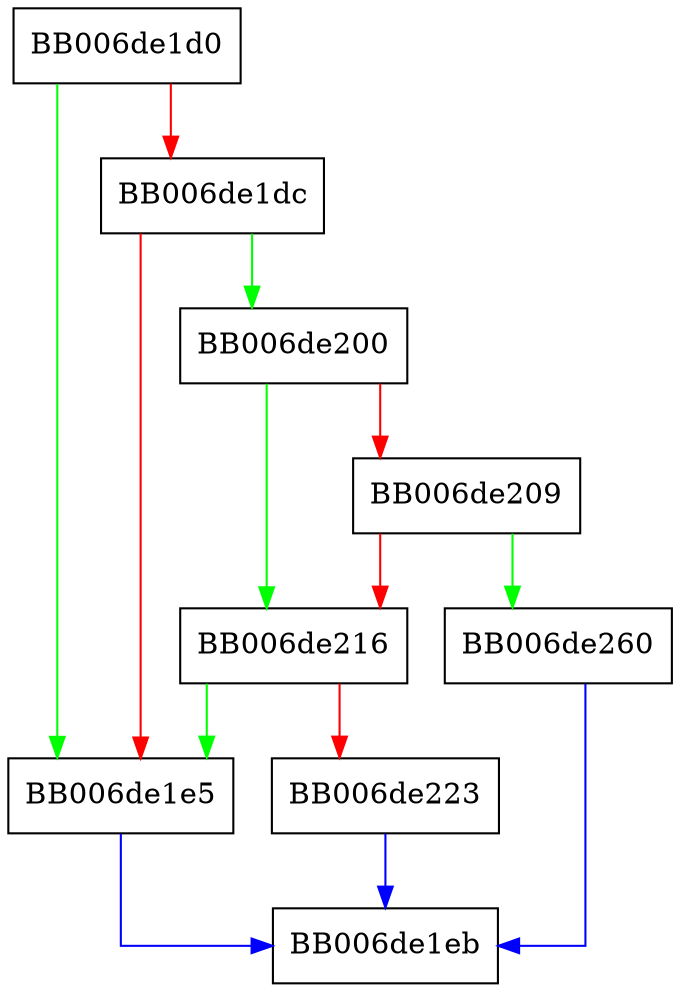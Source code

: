 digraph ossl_drbg_enable_locking {
  node [shape="box"];
  graph [splines=ortho];
  BB006de1d0 -> BB006de1e5 [color="green"];
  BB006de1d0 -> BB006de1dc [color="red"];
  BB006de1dc -> BB006de200 [color="green"];
  BB006de1dc -> BB006de1e5 [color="red"];
  BB006de1e5 -> BB006de1eb [color="blue"];
  BB006de200 -> BB006de216 [color="green"];
  BB006de200 -> BB006de209 [color="red"];
  BB006de209 -> BB006de260 [color="green"];
  BB006de209 -> BB006de216 [color="red"];
  BB006de216 -> BB006de1e5 [color="green"];
  BB006de216 -> BB006de223 [color="red"];
  BB006de223 -> BB006de1eb [color="blue"];
  BB006de260 -> BB006de1eb [color="blue"];
}